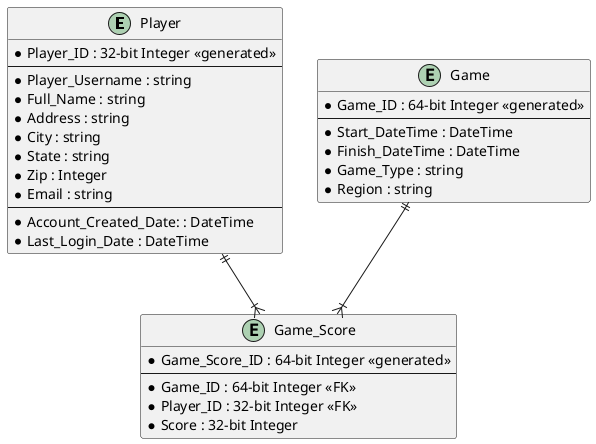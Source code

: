 @startuml

entity Player {
    * Player_ID : 32-bit Integer <<generated>>
    --
    * Player_Username : string
    * Full_Name : string
    * Address : string
    * City : string
    * State : string
    * Zip : Integer
    * Email : string
    --
    * Account_Created_Date: : DateTime
    * Last_Login_Date : DateTime
}

entity Game {
    * Game_ID : 64-bit Integer <<generated>>
    --
    * Start_DateTime : DateTime
    * Finish_DateTime : DateTime
    * Game_Type : string
    * Region : string
}

entity Game_Score {
    * Game_Score_ID : 64-bit Integer <<generated>>
    --
    * Game_ID : 64-bit Integer <<FK>>
    * Player_ID : 32-bit Integer <<FK>>
    * Score : 32-bit Integer
}

Game ||--|{ Game_Score
Player ||--|{ Game_Score

@enduml
